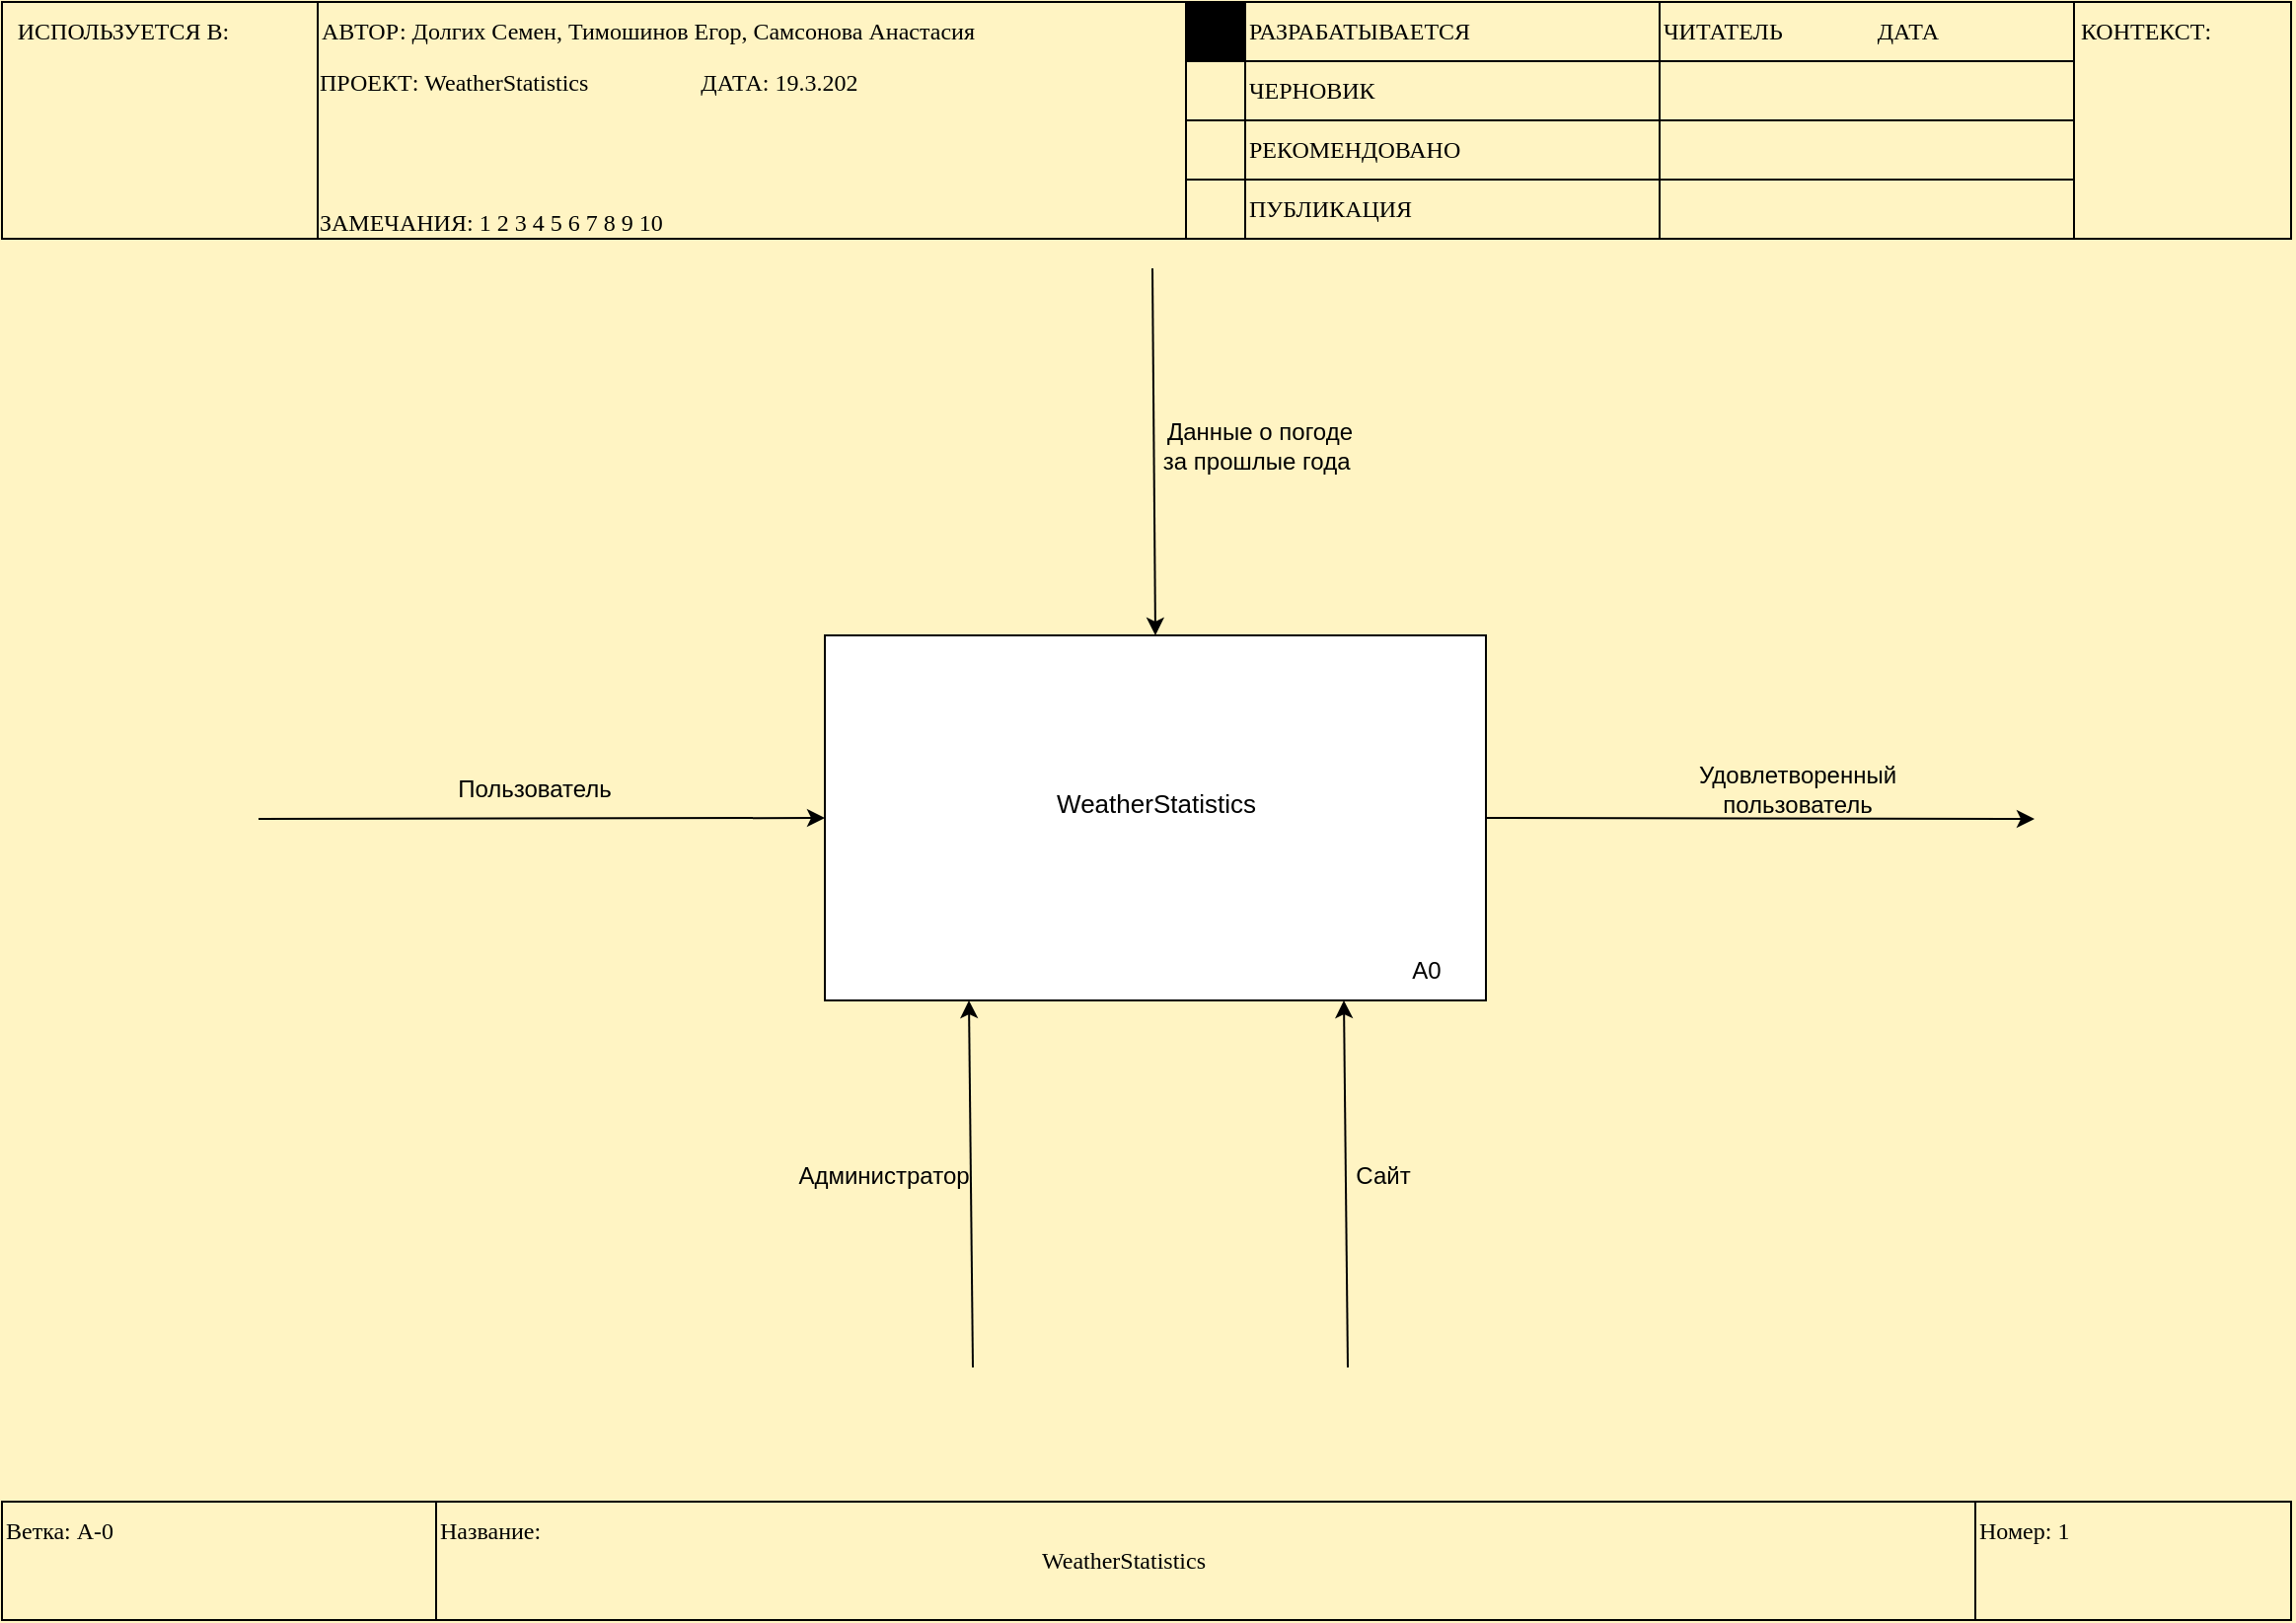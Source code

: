 <mxfile version="21.0.6" type="device"><diagram name="Страница 1" id="W4wu9IdWYWKfuvak4qdR"><mxGraphModel dx="989" dy="549" grid="0" gridSize="10" guides="1" tooltips="1" connect="1" arrows="1" fold="1" page="1" pageScale="1" pageWidth="1169" pageHeight="827" background="#FFF4C3" math="0" shadow="0"><root><mxCell id="0"/><mxCell id="1" parent="0"/><mxCell id="rnoFFCQ1fwiPKzGrQRdq-5" value="" style="rounded=0;whiteSpace=wrap;html=1;" vertex="1" parent="1"><mxGeometry x="417" y="321" width="335" height="185" as="geometry"/></mxCell><mxCell id="rnoFFCQ1fwiPKzGrQRdq-6" value="" style="endArrow=classic;html=1;rounded=0;entryX=0;entryY=0.5;entryDx=0;entryDy=0;" edge="1" parent="1" target="rnoFFCQ1fwiPKzGrQRdq-5"><mxGeometry width="50" height="50" relative="1" as="geometry"><mxPoint x="130" y="414" as="sourcePoint"/><mxPoint x="248" y="389" as="targetPoint"/></mxGeometry></mxCell><mxCell id="rnoFFCQ1fwiPKzGrQRdq-7" value="" style="endArrow=classic;html=1;rounded=0;entryX=0.5;entryY=0;entryDx=0;entryDy=0;" edge="1" parent="1" target="rnoFFCQ1fwiPKzGrQRdq-5"><mxGeometry width="50" height="50" relative="1" as="geometry"><mxPoint x="583" y="135" as="sourcePoint"/><mxPoint x="727" y="187" as="targetPoint"/></mxGeometry></mxCell><mxCell id="rnoFFCQ1fwiPKzGrQRdq-12" value="" style="endArrow=classic;html=1;rounded=0;exitX=1;exitY=0.5;exitDx=0;exitDy=0;" edge="1" parent="1" source="rnoFFCQ1fwiPKzGrQRdq-5"><mxGeometry width="50" height="50" relative="1" as="geometry"><mxPoint x="748" y="414" as="sourcePoint"/><mxPoint x="1030" y="414" as="targetPoint"/></mxGeometry></mxCell><mxCell id="rnoFFCQ1fwiPKzGrQRdq-14" value="" style="endArrow=none;html=1;rounded=0;entryX=0.5;entryY=0;entryDx=0;entryDy=0;startArrow=classic;startFill=1;endFill=0;" edge="1" parent="1"><mxGeometry width="50" height="50" relative="1" as="geometry"><mxPoint x="490" y="506" as="sourcePoint"/><mxPoint x="492" y="692" as="targetPoint"/></mxGeometry></mxCell><mxCell id="rnoFFCQ1fwiPKzGrQRdq-15" value="" style="endArrow=none;html=1;rounded=0;entryX=0.5;entryY=0;entryDx=0;entryDy=0;endFill=0;startArrow=classic;startFill=1;" edge="1" parent="1"><mxGeometry width="50" height="50" relative="1" as="geometry"><mxPoint x="680" y="506" as="sourcePoint"/><mxPoint x="682" y="692" as="targetPoint"/></mxGeometry></mxCell><mxCell id="rnoFFCQ1fwiPKzGrQRdq-17" value="Пользователь" style="text;html=1;strokeColor=none;fillColor=none;align=center;verticalAlign=middle;whiteSpace=wrap;rounded=0;" vertex="1" parent="1"><mxGeometry x="240" y="384" width="60" height="30" as="geometry"/></mxCell><mxCell id="rnoFFCQ1fwiPKzGrQRdq-18" value="Удовлетворенный пользователь" style="text;html=1;strokeColor=none;fillColor=none;align=center;verticalAlign=middle;whiteSpace=wrap;rounded=0;" vertex="1" parent="1"><mxGeometry x="880" y="384" width="60" height="30" as="geometry"/></mxCell><mxCell id="rnoFFCQ1fwiPKzGrQRdq-19" value="&lt;br&gt;&lt;font style=&quot;font-size: 13px;&quot;&gt;WeatherStatistics&lt;/font&gt;" style="text;html=1;strokeColor=none;fillColor=none;align=center;verticalAlign=middle;whiteSpace=wrap;rounded=0;" vertex="1" parent="1"><mxGeometry x="555" y="384" width="60" height="30" as="geometry"/></mxCell><mxCell id="rnoFFCQ1fwiPKzGrQRdq-20" value="А0" style="text;html=1;strokeColor=none;fillColor=none;align=center;verticalAlign=middle;whiteSpace=wrap;rounded=0;" vertex="1" parent="1"><mxGeometry x="692" y="476" width="60" height="30" as="geometry"/></mxCell><mxCell id="rnoFFCQ1fwiPKzGrQRdq-21" value="Сайт" style="text;html=1;strokeColor=none;fillColor=none;align=center;verticalAlign=middle;whiteSpace=wrap;rounded=0;" vertex="1" parent="1"><mxGeometry x="670" y="580" width="60" height="30" as="geometry"/></mxCell><mxCell id="rnoFFCQ1fwiPKzGrQRdq-22" value="Администратор" style="text;html=1;strokeColor=none;fillColor=none;align=center;verticalAlign=middle;whiteSpace=wrap;rounded=0;" vertex="1" parent="1"><mxGeometry x="417" y="580" width="60" height="30" as="geometry"/></mxCell><mxCell id="rnoFFCQ1fwiPKzGrQRdq-23" value="" style="endArrow=none;html=1;rounded=0;entryX=1;entryY=0;entryDx=0;entryDy=0;" edge="1" parent="1" target="rnoFFCQ1fwiPKzGrQRdq-27"><mxGeometry width="50" height="50" relative="1" as="geometry"><mxPoint y="760" as="sourcePoint"/><mxPoint x="1165" y="760" as="targetPoint"/></mxGeometry></mxCell><mxCell id="rnoFFCQ1fwiPKzGrQRdq-25" value="" style="rounded=0;whiteSpace=wrap;html=1;fillColor=#FFF4C3;" vertex="1" parent="1"><mxGeometry y="760" width="230" height="60" as="geometry"/></mxCell><mxCell id="rnoFFCQ1fwiPKzGrQRdq-26" value="" style="rounded=0;whiteSpace=wrap;html=1;fillColor=#FFF4C3;" vertex="1" parent="1"><mxGeometry x="220" y="760" width="780" height="60" as="geometry"/></mxCell><mxCell id="rnoFFCQ1fwiPKzGrQRdq-27" value="" style="rounded=0;whiteSpace=wrap;html=1;fillColor=#FFF4C3;" vertex="1" parent="1"><mxGeometry x="1000" y="760" width="160" height="60" as="geometry"/></mxCell><mxCell id="rnoFFCQ1fwiPKzGrQRdq-30" value="" style="rounded=0;whiteSpace=wrap;html=1;fillColor=#FFF4C3;" vertex="1" parent="1"><mxGeometry width="160" height="120" as="geometry"/></mxCell><mxCell id="rnoFFCQ1fwiPKzGrQRdq-31" value="" style="rounded=0;whiteSpace=wrap;html=1;fillColor=#FFF4C3;" vertex="1" parent="1"><mxGeometry x="160" width="440" height="120" as="geometry"/></mxCell><mxCell id="rnoFFCQ1fwiPKzGrQRdq-32" value="" style="rounded=0;whiteSpace=wrap;html=1;fillColor=#FFF4C3;" vertex="1" parent="1"><mxGeometry x="630" width="210" height="30" as="geometry"/></mxCell><mxCell id="rnoFFCQ1fwiPKzGrQRdq-33" value="" style="whiteSpace=wrap;html=1;aspect=fixed;fillColor=#000000;" vertex="1" parent="1"><mxGeometry x="600" width="30" height="30" as="geometry"/></mxCell><mxCell id="rnoFFCQ1fwiPKzGrQRdq-34" value="" style="whiteSpace=wrap;html=1;aspect=fixed;fillColor=#FFF4C3;" vertex="1" parent="1"><mxGeometry x="600" y="30" width="30" height="30" as="geometry"/></mxCell><mxCell id="rnoFFCQ1fwiPKzGrQRdq-35" value="" style="whiteSpace=wrap;html=1;aspect=fixed;fillColor=#FFF4C3;" vertex="1" parent="1"><mxGeometry x="600" y="60" width="30" height="30" as="geometry"/></mxCell><mxCell id="rnoFFCQ1fwiPKzGrQRdq-36" value="" style="whiteSpace=wrap;html=1;aspect=fixed;fillColor=#FFF4C3;" vertex="1" parent="1"><mxGeometry x="600" y="90" width="30" height="30" as="geometry"/></mxCell><mxCell id="rnoFFCQ1fwiPKzGrQRdq-37" value="" style="rounded=0;whiteSpace=wrap;html=1;fillColor=#FFF4C3;" vertex="1" parent="1"><mxGeometry x="630" y="30" width="210" height="30" as="geometry"/></mxCell><mxCell id="rnoFFCQ1fwiPKzGrQRdq-38" value="" style="rounded=0;whiteSpace=wrap;html=1;fillColor=#FFF4C3;" vertex="1" parent="1"><mxGeometry x="840" y="30" width="210" height="30" as="geometry"/></mxCell><mxCell id="rnoFFCQ1fwiPKzGrQRdq-39" value="" style="rounded=0;whiteSpace=wrap;html=1;fillColor=#FFF4C3;" vertex="1" parent="1"><mxGeometry x="840" width="210" height="30" as="geometry"/></mxCell><mxCell id="rnoFFCQ1fwiPKzGrQRdq-40" value="" style="rounded=0;whiteSpace=wrap;html=1;fillColor=#FFF4C3;" vertex="1" parent="1"><mxGeometry x="630" y="60" width="210" height="30" as="geometry"/></mxCell><mxCell id="rnoFFCQ1fwiPKzGrQRdq-41" value="" style="rounded=0;whiteSpace=wrap;html=1;fillColor=#FFF4C3;" vertex="1" parent="1"><mxGeometry x="630" y="90" width="210" height="30" as="geometry"/></mxCell><mxCell id="rnoFFCQ1fwiPKzGrQRdq-42" value="" style="rounded=0;whiteSpace=wrap;html=1;fillColor=#FFF4C3;" vertex="1" parent="1"><mxGeometry x="840" y="60" width="210" height="30" as="geometry"/></mxCell><mxCell id="rnoFFCQ1fwiPKzGrQRdq-43" value="" style="rounded=0;whiteSpace=wrap;html=1;fillColor=#FFF4C3;" vertex="1" parent="1"><mxGeometry x="840" y="90" width="210" height="30" as="geometry"/></mxCell><mxCell id="rnoFFCQ1fwiPKzGrQRdq-44" value="" style="rounded=0;whiteSpace=wrap;html=1;fillColor=#FFF4C3;" vertex="1" parent="1"><mxGeometry x="1050" width="110" height="120" as="geometry"/></mxCell><mxCell id="rnoFFCQ1fwiPKzGrQRdq-45" value="Данные о погоде за прошлые года&amp;nbsp;" style="text;html=1;strokeColor=none;fillColor=none;align=center;verticalAlign=middle;whiteSpace=wrap;rounded=0;" vertex="1" parent="1"><mxGeometry x="585" y="210" width="105" height="30" as="geometry"/></mxCell><mxCell id="rnoFFCQ1fwiPKzGrQRdq-46" value="ИСПОЛЬЗУЕТСЯ В:" style="text;html=1;strokeColor=none;fillColor=none;align=center;verticalAlign=middle;whiteSpace=wrap;rounded=0;fontFamily=Lucida Console;" vertex="1" parent="1"><mxGeometry x="2" width="119" height="30" as="geometry"/></mxCell><mxCell id="rnoFFCQ1fwiPKzGrQRdq-47" value="АВТОР: Долгих Семен, Тимошинов Егор, Самсонова Анастасия" style="text;html=1;strokeColor=none;fillColor=none;align=left;verticalAlign=middle;whiteSpace=wrap;rounded=0;fontFamily=Lucida Console;" vertex="1" parent="1"><mxGeometry x="160" width="441" height="30" as="geometry"/></mxCell><mxCell id="rnoFFCQ1fwiPKzGrQRdq-48" value="ПРОЕКТ: WeatherStatistics&amp;nbsp; &amp;nbsp; &amp;nbsp; &amp;nbsp; &amp;nbsp; &amp;nbsp; &amp;nbsp; &amp;nbsp; &amp;nbsp; &amp;nbsp;ДАТА: 19.3.202" style="text;html=1;strokeColor=none;fillColor=none;align=left;verticalAlign=middle;whiteSpace=wrap;rounded=0;fontFamily=Lucida Console;" vertex="1" parent="1"><mxGeometry x="159" y="26" width="441" height="30" as="geometry"/></mxCell><mxCell id="rnoFFCQ1fwiPKzGrQRdq-49" value="ЗАМЕЧАНИЯ: 1 2 3 4 5 6 7 8 9 10" style="text;html=1;strokeColor=none;fillColor=none;align=left;verticalAlign=middle;whiteSpace=wrap;rounded=0;fontFamily=Lucida Console;" vertex="1" parent="1"><mxGeometry x="159" y="97" width="441" height="30" as="geometry"/></mxCell><mxCell id="rnoFFCQ1fwiPKzGrQRdq-50" value="РЕКОМЕНДОВАНО" style="text;html=1;strokeColor=none;fillColor=none;align=left;verticalAlign=middle;whiteSpace=wrap;rounded=0;fontFamily=Lucida Console;" vertex="1" parent="1"><mxGeometry x="630" y="60" width="171" height="30" as="geometry"/></mxCell><mxCell id="rnoFFCQ1fwiPKzGrQRdq-51" value="ЧЕРНОВИК" style="text;html=1;strokeColor=none;fillColor=none;align=left;verticalAlign=middle;whiteSpace=wrap;rounded=0;fontFamily=Lucida Console;" vertex="1" parent="1"><mxGeometry x="630" y="30" width="171" height="30" as="geometry"/></mxCell><mxCell id="rnoFFCQ1fwiPKzGrQRdq-52" value="РАЗРАБАТЫВАЕТСЯ" style="text;html=1;strokeColor=none;fillColor=none;align=left;verticalAlign=middle;whiteSpace=wrap;rounded=0;fontFamily=Lucida Console;" vertex="1" parent="1"><mxGeometry x="630" width="167" height="30" as="geometry"/></mxCell><mxCell id="rnoFFCQ1fwiPKzGrQRdq-53" value="ПУБЛИКАЦИЯ" style="text;html=1;strokeColor=none;fillColor=none;align=left;verticalAlign=middle;whiteSpace=wrap;rounded=0;fontFamily=Lucida Console;" vertex="1" parent="1"><mxGeometry x="630" y="90" width="171" height="30" as="geometry"/></mxCell><mxCell id="rnoFFCQ1fwiPKzGrQRdq-54" value="ЧИТАТЕЛЬ&amp;nbsp; &amp;nbsp; &amp;nbsp; &amp;nbsp; &amp;nbsp; &amp;nbsp; &amp;nbsp; &amp;nbsp; ДАТА" style="text;html=1;strokeColor=none;fillColor=none;align=left;verticalAlign=middle;whiteSpace=wrap;rounded=0;fontFamily=Lucida Console;" vertex="1" parent="1"><mxGeometry x="840" width="209" height="30" as="geometry"/></mxCell><mxCell id="rnoFFCQ1fwiPKzGrQRdq-55" value="КОНТЕКСТ:" style="text;html=1;strokeColor=none;fillColor=none;align=center;verticalAlign=middle;whiteSpace=wrap;rounded=0;fontFamily=Lucida Console;" vertex="1" parent="1"><mxGeometry x="1027" width="119" height="30" as="geometry"/></mxCell><mxCell id="rnoFFCQ1fwiPKzGrQRdq-56" value="Ветка: А-0" style="text;html=1;strokeColor=none;fillColor=none;align=left;verticalAlign=middle;whiteSpace=wrap;rounded=0;fontFamily=Lucida Console;" vertex="1" parent="1"><mxGeometry y="760" width="119" height="30" as="geometry"/></mxCell><mxCell id="rnoFFCQ1fwiPKzGrQRdq-57" value="Название:" style="text;html=1;strokeColor=none;fillColor=none;align=left;verticalAlign=middle;whiteSpace=wrap;rounded=0;fontFamily=Lucida Console;" vertex="1" parent="1"><mxGeometry x="220" y="760" width="119" height="30" as="geometry"/></mxCell><mxCell id="rnoFFCQ1fwiPKzGrQRdq-58" value="WeatherStatistics" style="text;html=1;strokeColor=none;fillColor=none;align=left;verticalAlign=middle;whiteSpace=wrap;rounded=0;fontFamily=Lucida Console;" vertex="1" parent="1"><mxGeometry x="525" y="775" width="119" height="30" as="geometry"/></mxCell><mxCell id="rnoFFCQ1fwiPKzGrQRdq-59" value="Номер: 1" style="text;html=1;strokeColor=none;fillColor=none;align=left;verticalAlign=middle;whiteSpace=wrap;rounded=0;fontFamily=Lucida Console;" vertex="1" parent="1"><mxGeometry x="1000" y="760" width="119" height="30" as="geometry"/></mxCell></root></mxGraphModel></diagram></mxfile>